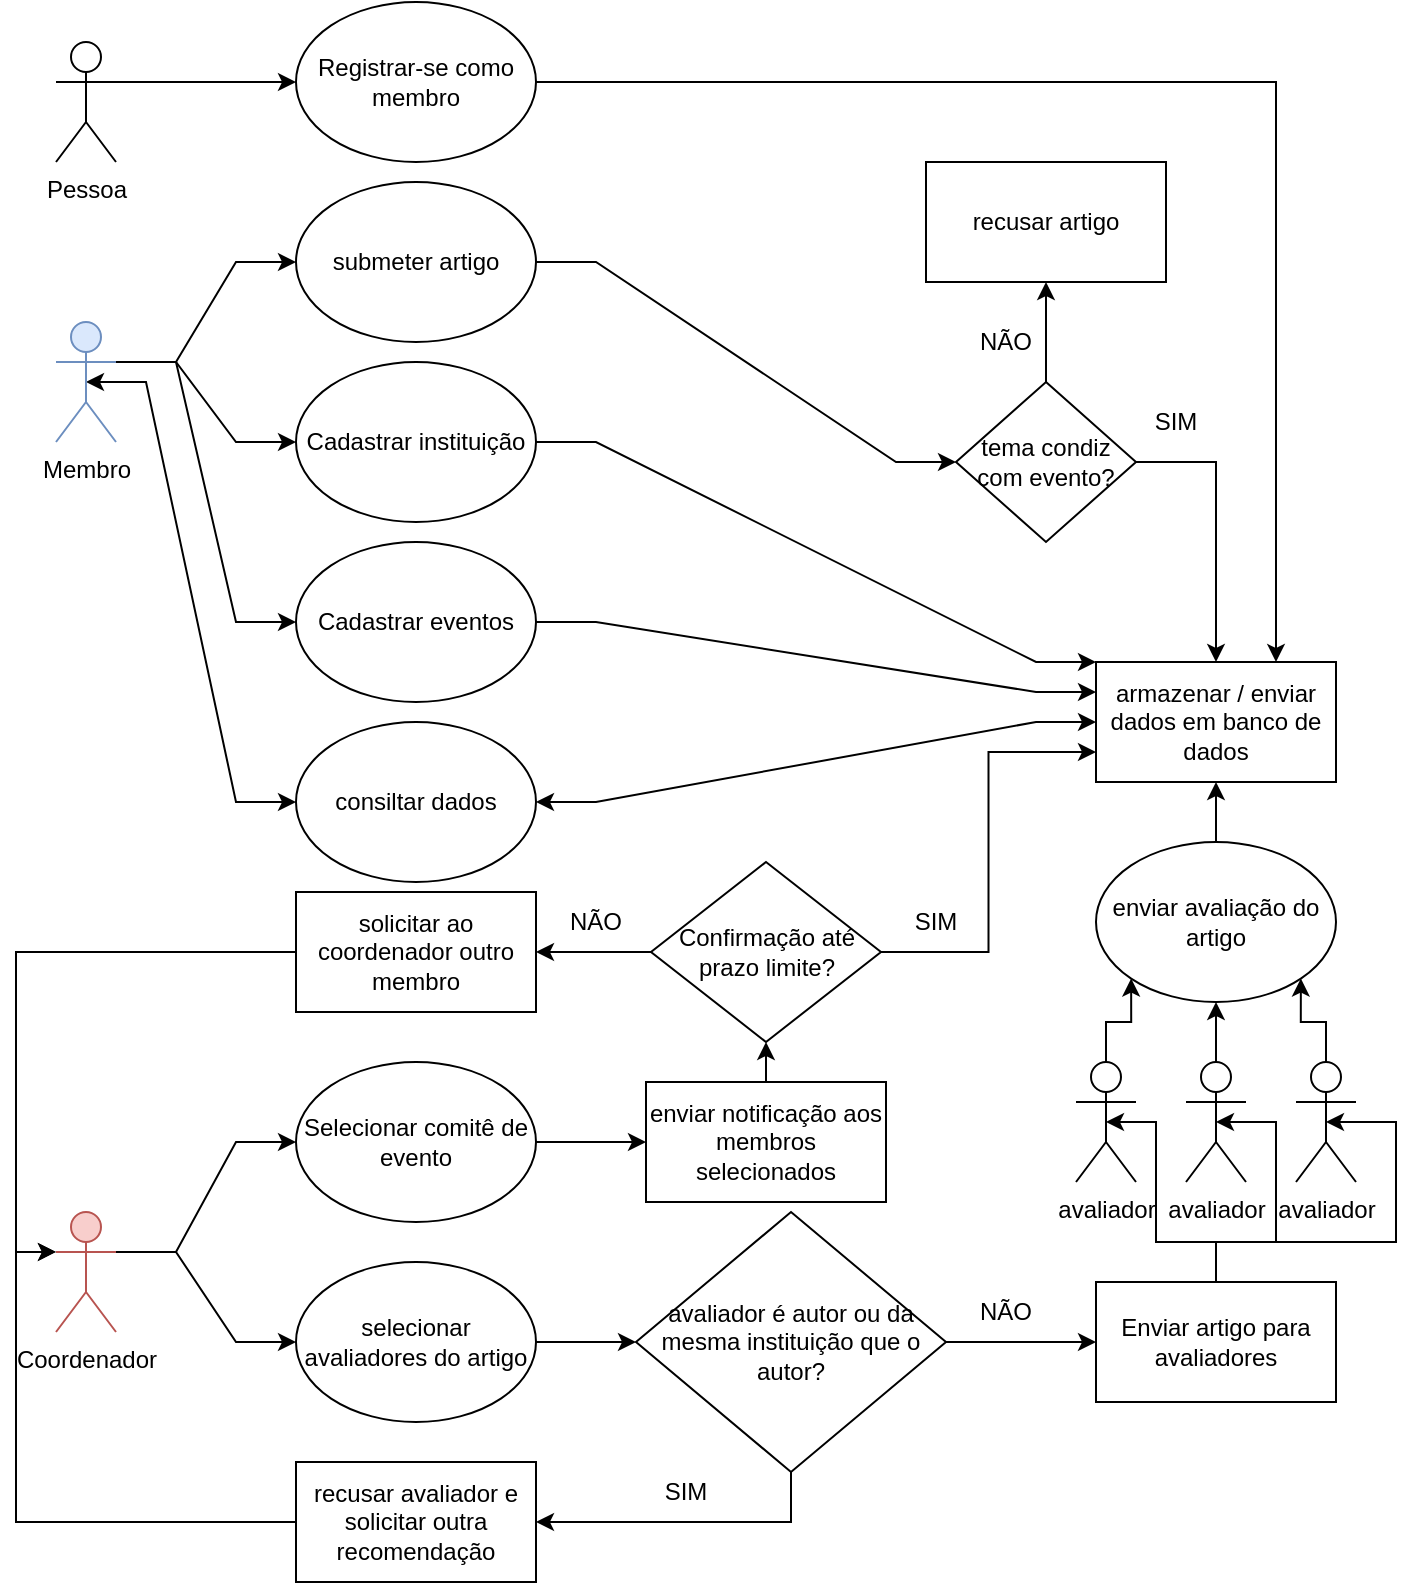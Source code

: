 <mxfile version="19.0.3" type="github">
  <diagram id="8JU_U9Y3DcdZJbbYmd21" name="Page-1">
    <mxGraphModel dx="907" dy="514" grid="1" gridSize="10" guides="1" tooltips="1" connect="1" arrows="1" fold="1" page="1" pageScale="1" pageWidth="850" pageHeight="1100" math="0" shadow="0">
      <root>
        <mxCell id="0" />
        <mxCell id="1" parent="0" />
        <mxCell id="NkB1lSJiVC8DAfF1Eu-Q-7" style="edgeStyle=orthogonalEdgeStyle;rounded=0;orthogonalLoop=1;jettySize=auto;html=1;exitX=1;exitY=0.333;exitDx=0;exitDy=0;exitPerimeter=0;entryX=0;entryY=0.5;entryDx=0;entryDy=0;" edge="1" parent="1" source="NkB1lSJiVC8DAfF1Eu-Q-1" target="NkB1lSJiVC8DAfF1Eu-Q-4">
          <mxGeometry relative="1" as="geometry" />
        </mxCell>
        <mxCell id="NkB1lSJiVC8DAfF1Eu-Q-1" value="Pessoa" style="shape=umlActor;verticalLabelPosition=bottom;verticalAlign=top;html=1;outlineConnect=0;" vertex="1" parent="1">
          <mxGeometry x="110" y="50" width="30" height="60" as="geometry" />
        </mxCell>
        <mxCell id="NkB1lSJiVC8DAfF1Eu-Q-78" style="edgeStyle=orthogonalEdgeStyle;rounded=0;orthogonalLoop=1;jettySize=auto;html=1;exitX=1;exitY=0.5;exitDx=0;exitDy=0;entryX=0.75;entryY=0;entryDx=0;entryDy=0;" edge="1" parent="1" source="NkB1lSJiVC8DAfF1Eu-Q-4" target="NkB1lSJiVC8DAfF1Eu-Q-44">
          <mxGeometry relative="1" as="geometry" />
        </mxCell>
        <mxCell id="NkB1lSJiVC8DAfF1Eu-Q-4" value="Registrar-se como membro" style="ellipse;whiteSpace=wrap;html=1;" vertex="1" parent="1">
          <mxGeometry x="230" y="30" width="120" height="80" as="geometry" />
        </mxCell>
        <mxCell id="NkB1lSJiVC8DAfF1Eu-Q-14" style="edgeStyle=entityRelationEdgeStyle;rounded=0;orthogonalLoop=1;jettySize=auto;html=1;exitX=1;exitY=0.333;exitDx=0;exitDy=0;exitPerimeter=0;entryX=0;entryY=0.5;entryDx=0;entryDy=0;" edge="1" parent="1" source="NkB1lSJiVC8DAfF1Eu-Q-8" target="NkB1lSJiVC8DAfF1Eu-Q-11">
          <mxGeometry relative="1" as="geometry" />
        </mxCell>
        <mxCell id="NkB1lSJiVC8DAfF1Eu-Q-17" style="edgeStyle=entityRelationEdgeStyle;rounded=0;orthogonalLoop=1;jettySize=auto;html=1;exitX=1;exitY=0.333;exitDx=0;exitDy=0;exitPerimeter=0;entryX=0;entryY=0.5;entryDx=0;entryDy=0;" edge="1" parent="1" source="NkB1lSJiVC8DAfF1Eu-Q-8" target="NkB1lSJiVC8DAfF1Eu-Q-16">
          <mxGeometry relative="1" as="geometry" />
        </mxCell>
        <mxCell id="NkB1lSJiVC8DAfF1Eu-Q-8" value="Coordenador" style="shape=umlActor;verticalLabelPosition=bottom;verticalAlign=top;html=1;outlineConnect=0;fillColor=#f8cecc;strokeColor=#b85450;" vertex="1" parent="1">
          <mxGeometry x="110" y="635" width="30" height="60" as="geometry" />
        </mxCell>
        <mxCell id="NkB1lSJiVC8DAfF1Eu-Q-79" style="edgeStyle=entityRelationEdgeStyle;rounded=0;orthogonalLoop=1;jettySize=auto;html=1;exitX=1;exitY=0.5;exitDx=0;exitDy=0;entryX=0;entryY=0.25;entryDx=0;entryDy=0;" edge="1" parent="1" source="NkB1lSJiVC8DAfF1Eu-Q-9" target="NkB1lSJiVC8DAfF1Eu-Q-44">
          <mxGeometry relative="1" as="geometry" />
        </mxCell>
        <mxCell id="NkB1lSJiVC8DAfF1Eu-Q-9" value="Cadastrar eventos" style="ellipse;whiteSpace=wrap;html=1;" vertex="1" parent="1">
          <mxGeometry x="230" y="300" width="120" height="80" as="geometry" />
        </mxCell>
        <mxCell id="NkB1lSJiVC8DAfF1Eu-Q-80" style="edgeStyle=entityRelationEdgeStyle;rounded=0;orthogonalLoop=1;jettySize=auto;html=1;exitX=1;exitY=0.5;exitDx=0;exitDy=0;entryX=0;entryY=0;entryDx=0;entryDy=0;" edge="1" parent="1" source="NkB1lSJiVC8DAfF1Eu-Q-10" target="NkB1lSJiVC8DAfF1Eu-Q-44">
          <mxGeometry relative="1" as="geometry" />
        </mxCell>
        <mxCell id="NkB1lSJiVC8DAfF1Eu-Q-10" value="Cadastrar instituição&lt;span style=&quot;color: rgba(0, 0, 0, 0); font-family: monospace; font-size: 0px; text-align: start;&quot;&gt;%3CmxGraphModel%3E%3Croot%3E%3CmxCell%20id%3D%220%22%2F%3E%3CmxCell%20id%3D%221%22%20parent%3D%220%22%2F%3E%3CmxCell%20id%3D%222%22%20value%3D%22Cadastrar%20eventos%22%20style%3D%22ellipse%3BwhiteSpace%3Dwrap%3Bhtml%3D1%3B%22%20vertex%3D%221%22%20parent%3D%221%22%3E%3CmxGeometry%20x%3D%22230%22%20y%3D%22220%22%20width%3D%22120%22%20height%3D%2280%22%20as%3D%22geometry%22%2F%3E%3C%2FmxCell%3E%3C%2Froot%3E%3C%2FmxGraphModel%3E&lt;/span&gt;&lt;span style=&quot;color: rgba(0, 0, 0, 0); font-family: monospace; font-size: 0px; text-align: start;&quot;&gt;%3CmxGraphModel%3E%3Croot%3E%3CmxCell%20id%3D%220%22%2F%3E%3CmxCell%20id%3D%221%22%20parent%3D%220%22%2F%3E%3CmxCell%20id%3D%222%22%20value%3D%22Cadastrar%20eventos%22%20style%3D%22ellipse%3BwhiteSpace%3Dwrap%3Bhtml%3D1%3B%22%20vertex%3D%221%22%20parent%3D%221%22%3E%3CmxGeometry%20x%3D%22230%22%20y%3D%22220%22%20width%3D%22120%22%20height%3D%2280%22%20as%3D%22geometry%22%2F%3E%3C%2FmxCell%3E%3C%2Froot%3E%3C%2FmxGraphModel%3E&lt;/span&gt;" style="ellipse;whiteSpace=wrap;html=1;" vertex="1" parent="1">
          <mxGeometry x="230" y="210" width="120" height="80" as="geometry" />
        </mxCell>
        <mxCell id="NkB1lSJiVC8DAfF1Eu-Q-38" style="edgeStyle=orthogonalEdgeStyle;rounded=0;orthogonalLoop=1;jettySize=auto;html=1;exitX=1;exitY=0.5;exitDx=0;exitDy=0;entryX=0;entryY=0.5;entryDx=0;entryDy=0;" edge="1" parent="1" source="NkB1lSJiVC8DAfF1Eu-Q-11" target="NkB1lSJiVC8DAfF1Eu-Q-37">
          <mxGeometry relative="1" as="geometry" />
        </mxCell>
        <mxCell id="NkB1lSJiVC8DAfF1Eu-Q-11" value="Selecionar comitê de evento" style="ellipse;whiteSpace=wrap;html=1;" vertex="1" parent="1">
          <mxGeometry x="230" y="560" width="120" height="80" as="geometry" />
        </mxCell>
        <mxCell id="NkB1lSJiVC8DAfF1Eu-Q-25" style="edgeStyle=orthogonalEdgeStyle;rounded=0;orthogonalLoop=1;jettySize=auto;html=1;exitX=0.5;exitY=1;exitDx=0;exitDy=0;entryX=1;entryY=0.5;entryDx=0;entryDy=0;" edge="1" parent="1" source="NkB1lSJiVC8DAfF1Eu-Q-15" target="NkB1lSJiVC8DAfF1Eu-Q-21">
          <mxGeometry relative="1" as="geometry" />
        </mxCell>
        <mxCell id="NkB1lSJiVC8DAfF1Eu-Q-35" style="edgeStyle=orthogonalEdgeStyle;rounded=0;orthogonalLoop=1;jettySize=auto;html=1;exitX=1;exitY=0.5;exitDx=0;exitDy=0;entryX=0;entryY=0.5;entryDx=0;entryDy=0;" edge="1" parent="1" source="NkB1lSJiVC8DAfF1Eu-Q-15" target="NkB1lSJiVC8DAfF1Eu-Q-34">
          <mxGeometry relative="1" as="geometry" />
        </mxCell>
        <mxCell id="NkB1lSJiVC8DAfF1Eu-Q-15" value="avaliador é autor ou da mesma instituição que o autor?" style="rhombus;whiteSpace=wrap;html=1;" vertex="1" parent="1">
          <mxGeometry x="400" y="635" width="155" height="130" as="geometry" />
        </mxCell>
        <mxCell id="NkB1lSJiVC8DAfF1Eu-Q-18" style="edgeStyle=orthogonalEdgeStyle;rounded=0;orthogonalLoop=1;jettySize=auto;html=1;exitX=1;exitY=0.5;exitDx=0;exitDy=0;entryX=0;entryY=0.5;entryDx=0;entryDy=0;" edge="1" parent="1" source="NkB1lSJiVC8DAfF1Eu-Q-16" target="NkB1lSJiVC8DAfF1Eu-Q-15">
          <mxGeometry relative="1" as="geometry" />
        </mxCell>
        <mxCell id="NkB1lSJiVC8DAfF1Eu-Q-16" value="selecionar avaliadores do artigo" style="ellipse;whiteSpace=wrap;html=1;" vertex="1" parent="1">
          <mxGeometry x="230" y="660" width="120" height="80" as="geometry" />
        </mxCell>
        <mxCell id="NkB1lSJiVC8DAfF1Eu-Q-28" style="edgeStyle=orthogonalEdgeStyle;rounded=0;orthogonalLoop=1;jettySize=auto;html=1;exitX=0;exitY=0.5;exitDx=0;exitDy=0;entryX=0;entryY=0.333;entryDx=0;entryDy=0;entryPerimeter=0;" edge="1" parent="1" source="NkB1lSJiVC8DAfF1Eu-Q-21" target="NkB1lSJiVC8DAfF1Eu-Q-8">
          <mxGeometry relative="1" as="geometry">
            <mxPoint x="120" y="670" as="targetPoint" />
          </mxGeometry>
        </mxCell>
        <mxCell id="NkB1lSJiVC8DAfF1Eu-Q-21" value="recusar avaliador e solicitar outra recomendação" style="rounded=0;whiteSpace=wrap;html=1;" vertex="1" parent="1">
          <mxGeometry x="230" y="760" width="120" height="60" as="geometry" />
        </mxCell>
        <mxCell id="NkB1lSJiVC8DAfF1Eu-Q-31" style="edgeStyle=entityRelationEdgeStyle;rounded=0;orthogonalLoop=1;jettySize=auto;html=1;exitX=1;exitY=0.333;exitDx=0;exitDy=0;exitPerimeter=0;entryX=0;entryY=0.5;entryDx=0;entryDy=0;flowAnimation=0;" edge="1" parent="1" source="NkB1lSJiVC8DAfF1Eu-Q-30" target="NkB1lSJiVC8DAfF1Eu-Q-9">
          <mxGeometry relative="1" as="geometry" />
        </mxCell>
        <mxCell id="NkB1lSJiVC8DAfF1Eu-Q-32" style="edgeStyle=entityRelationEdgeStyle;rounded=0;orthogonalLoop=1;jettySize=auto;html=1;exitX=1;exitY=0.333;exitDx=0;exitDy=0;exitPerimeter=0;entryX=0;entryY=0.5;entryDx=0;entryDy=0;" edge="1" parent="1" source="NkB1lSJiVC8DAfF1Eu-Q-30" target="NkB1lSJiVC8DAfF1Eu-Q-10">
          <mxGeometry relative="1" as="geometry" />
        </mxCell>
        <mxCell id="NkB1lSJiVC8DAfF1Eu-Q-67" style="edgeStyle=entityRelationEdgeStyle;rounded=0;orthogonalLoop=1;jettySize=auto;html=1;entryX=0;entryY=0.5;entryDx=0;entryDy=0;" edge="1" parent="1" target="NkB1lSJiVC8DAfF1Eu-Q-66">
          <mxGeometry relative="1" as="geometry">
            <mxPoint x="140" y="210" as="sourcePoint" />
          </mxGeometry>
        </mxCell>
        <mxCell id="NkB1lSJiVC8DAfF1Eu-Q-83" style="edgeStyle=entityRelationEdgeStyle;rounded=0;orthogonalLoop=1;jettySize=auto;html=1;exitX=0.5;exitY=0.5;exitDx=0;exitDy=0;exitPerimeter=0;entryX=0;entryY=0.5;entryDx=0;entryDy=0;flowAnimation=0;orthogonal=0;comic=0;startArrow=classic;startFill=1;" edge="1" parent="1" source="NkB1lSJiVC8DAfF1Eu-Q-30" target="NkB1lSJiVC8DAfF1Eu-Q-82">
          <mxGeometry relative="1" as="geometry" />
        </mxCell>
        <mxCell id="NkB1lSJiVC8DAfF1Eu-Q-30" value="Membro" style="shape=umlActor;verticalLabelPosition=bottom;verticalAlign=top;html=1;outlineConnect=0;fillColor=#dae8fc;strokeColor=#6c8ebf;" vertex="1" parent="1">
          <mxGeometry x="110" y="190" width="30" height="60" as="geometry" />
        </mxCell>
        <mxCell id="NkB1lSJiVC8DAfF1Eu-Q-33" value="SIM" style="text;html=1;strokeColor=none;fillColor=none;align=center;verticalAlign=middle;whiteSpace=wrap;rounded=0;" vertex="1" parent="1">
          <mxGeometry x="395" y="760" width="60" height="30" as="geometry" />
        </mxCell>
        <mxCell id="NkB1lSJiVC8DAfF1Eu-Q-55" style="edgeStyle=orthogonalEdgeStyle;rounded=0;orthogonalLoop=1;jettySize=auto;html=1;exitX=0.5;exitY=0;exitDx=0;exitDy=0;entryX=0.5;entryY=0.5;entryDx=0;entryDy=0;entryPerimeter=0;" edge="1" parent="1" source="NkB1lSJiVC8DAfF1Eu-Q-34" target="NkB1lSJiVC8DAfF1Eu-Q-53">
          <mxGeometry relative="1" as="geometry">
            <Array as="points">
              <mxPoint x="690" y="650" />
              <mxPoint x="660" y="650" />
              <mxPoint x="660" y="590" />
            </Array>
          </mxGeometry>
        </mxCell>
        <mxCell id="NkB1lSJiVC8DAfF1Eu-Q-57" style="edgeStyle=orthogonalEdgeStyle;rounded=0;orthogonalLoop=1;jettySize=auto;html=1;exitX=0.5;exitY=0;exitDx=0;exitDy=0;entryX=0.5;entryY=0.5;entryDx=0;entryDy=0;entryPerimeter=0;" edge="1" parent="1" source="NkB1lSJiVC8DAfF1Eu-Q-34" target="NkB1lSJiVC8DAfF1Eu-Q-52">
          <mxGeometry relative="1" as="geometry">
            <Array as="points">
              <mxPoint x="690" y="650" />
              <mxPoint x="780" y="650" />
              <mxPoint x="780" y="590" />
            </Array>
          </mxGeometry>
        </mxCell>
        <mxCell id="NkB1lSJiVC8DAfF1Eu-Q-64" style="edgeStyle=orthogonalEdgeStyle;rounded=0;orthogonalLoop=1;jettySize=auto;html=1;exitX=0.5;exitY=0;exitDx=0;exitDy=0;entryX=0.5;entryY=0.5;entryDx=0;entryDy=0;entryPerimeter=0;" edge="1" parent="1" source="NkB1lSJiVC8DAfF1Eu-Q-34" target="NkB1lSJiVC8DAfF1Eu-Q-51">
          <mxGeometry relative="1" as="geometry">
            <Array as="points">
              <mxPoint x="690" y="650" />
              <mxPoint x="720" y="650" />
              <mxPoint x="720" y="590" />
            </Array>
          </mxGeometry>
        </mxCell>
        <mxCell id="NkB1lSJiVC8DAfF1Eu-Q-34" value="Enviar artigo para avaliadores" style="rounded=0;whiteSpace=wrap;html=1;" vertex="1" parent="1">
          <mxGeometry x="630" y="670" width="120" height="60" as="geometry" />
        </mxCell>
        <mxCell id="NkB1lSJiVC8DAfF1Eu-Q-36" value="NÃO" style="text;html=1;strokeColor=none;fillColor=none;align=center;verticalAlign=middle;whiteSpace=wrap;rounded=0;" vertex="1" parent="1">
          <mxGeometry x="555" y="670" width="60" height="30" as="geometry" />
        </mxCell>
        <mxCell id="NkB1lSJiVC8DAfF1Eu-Q-41" style="edgeStyle=orthogonalEdgeStyle;rounded=0;orthogonalLoop=1;jettySize=auto;html=1;exitX=0.5;exitY=0;exitDx=0;exitDy=0;entryX=0.5;entryY=1;entryDx=0;entryDy=0;" edge="1" parent="1" source="NkB1lSJiVC8DAfF1Eu-Q-37" target="NkB1lSJiVC8DAfF1Eu-Q-39">
          <mxGeometry relative="1" as="geometry" />
        </mxCell>
        <mxCell id="NkB1lSJiVC8DAfF1Eu-Q-37" value="enviar notificação aos membros selecionados" style="rounded=0;whiteSpace=wrap;html=1;" vertex="1" parent="1">
          <mxGeometry x="405" y="570" width="120" height="60" as="geometry" />
        </mxCell>
        <mxCell id="NkB1lSJiVC8DAfF1Eu-Q-42" style="edgeStyle=orthogonalEdgeStyle;rounded=0;orthogonalLoop=1;jettySize=auto;html=1;exitX=0;exitY=0.5;exitDx=0;exitDy=0;entryX=1;entryY=0.5;entryDx=0;entryDy=0;" edge="1" parent="1" source="NkB1lSJiVC8DAfF1Eu-Q-39" target="NkB1lSJiVC8DAfF1Eu-Q-40">
          <mxGeometry relative="1" as="geometry" />
        </mxCell>
        <mxCell id="NkB1lSJiVC8DAfF1Eu-Q-47" style="edgeStyle=orthogonalEdgeStyle;rounded=0;orthogonalLoop=1;jettySize=auto;html=1;exitX=1;exitY=0.5;exitDx=0;exitDy=0;entryX=0;entryY=0.75;entryDx=0;entryDy=0;" edge="1" parent="1" source="NkB1lSJiVC8DAfF1Eu-Q-39" target="NkB1lSJiVC8DAfF1Eu-Q-44">
          <mxGeometry relative="1" as="geometry" />
        </mxCell>
        <mxCell id="NkB1lSJiVC8DAfF1Eu-Q-39" value="Confirmação até prazo limite?" style="rhombus;whiteSpace=wrap;html=1;" vertex="1" parent="1">
          <mxGeometry x="407.5" y="460" width="115" height="90" as="geometry" />
        </mxCell>
        <mxCell id="NkB1lSJiVC8DAfF1Eu-Q-43" style="edgeStyle=orthogonalEdgeStyle;rounded=0;orthogonalLoop=1;jettySize=auto;html=1;exitX=0;exitY=0.5;exitDx=0;exitDy=0;entryX=0;entryY=0.333;entryDx=0;entryDy=0;entryPerimeter=0;" edge="1" parent="1" source="NkB1lSJiVC8DAfF1Eu-Q-40" target="NkB1lSJiVC8DAfF1Eu-Q-8">
          <mxGeometry relative="1" as="geometry" />
        </mxCell>
        <mxCell id="NkB1lSJiVC8DAfF1Eu-Q-40" value="solicitar ao coordenador outro membro" style="rounded=0;whiteSpace=wrap;html=1;" vertex="1" parent="1">
          <mxGeometry x="230" y="475" width="120" height="60" as="geometry" />
        </mxCell>
        <mxCell id="NkB1lSJiVC8DAfF1Eu-Q-44" value="armazenar / enviar dados em banco de dados" style="rounded=0;whiteSpace=wrap;html=1;" vertex="1" parent="1">
          <mxGeometry x="630" y="360" width="120" height="60" as="geometry" />
        </mxCell>
        <mxCell id="NkB1lSJiVC8DAfF1Eu-Q-49" value="SIM" style="text;html=1;strokeColor=none;fillColor=none;align=center;verticalAlign=middle;whiteSpace=wrap;rounded=0;" vertex="1" parent="1">
          <mxGeometry x="520" y="475" width="60" height="30" as="geometry" />
        </mxCell>
        <mxCell id="NkB1lSJiVC8DAfF1Eu-Q-50" value="NÃO" style="text;html=1;strokeColor=none;fillColor=none;align=center;verticalAlign=middle;whiteSpace=wrap;rounded=0;" vertex="1" parent="1">
          <mxGeometry x="350" y="475" width="60" height="30" as="geometry" />
        </mxCell>
        <mxCell id="NkB1lSJiVC8DAfF1Eu-Q-61" style="edgeStyle=orthogonalEdgeStyle;rounded=0;orthogonalLoop=1;jettySize=auto;html=1;exitX=0.5;exitY=0;exitDx=0;exitDy=0;exitPerimeter=0;entryX=0.5;entryY=1;entryDx=0;entryDy=0;" edge="1" parent="1" source="NkB1lSJiVC8DAfF1Eu-Q-51" target="NkB1lSJiVC8DAfF1Eu-Q-59">
          <mxGeometry relative="1" as="geometry" />
        </mxCell>
        <mxCell id="NkB1lSJiVC8DAfF1Eu-Q-51" value="avaliador" style="shape=umlActor;verticalLabelPosition=bottom;verticalAlign=top;html=1;outlineConnect=0;" vertex="1" parent="1">
          <mxGeometry x="675" y="560" width="30" height="60" as="geometry" />
        </mxCell>
        <mxCell id="NkB1lSJiVC8DAfF1Eu-Q-62" style="edgeStyle=orthogonalEdgeStyle;rounded=0;orthogonalLoop=1;jettySize=auto;html=1;exitX=0.5;exitY=0;exitDx=0;exitDy=0;exitPerimeter=0;entryX=1;entryY=1;entryDx=0;entryDy=0;" edge="1" parent="1" source="NkB1lSJiVC8DAfF1Eu-Q-52" target="NkB1lSJiVC8DAfF1Eu-Q-59">
          <mxGeometry relative="1" as="geometry" />
        </mxCell>
        <mxCell id="NkB1lSJiVC8DAfF1Eu-Q-52" value="avaliador" style="shape=umlActor;verticalLabelPosition=bottom;verticalAlign=top;html=1;outlineConnect=0;" vertex="1" parent="1">
          <mxGeometry x="730" y="560" width="30" height="60" as="geometry" />
        </mxCell>
        <mxCell id="NkB1lSJiVC8DAfF1Eu-Q-60" style="edgeStyle=orthogonalEdgeStyle;rounded=0;orthogonalLoop=1;jettySize=auto;html=1;exitX=0.5;exitY=0;exitDx=0;exitDy=0;exitPerimeter=0;entryX=0;entryY=1;entryDx=0;entryDy=0;" edge="1" parent="1" source="NkB1lSJiVC8DAfF1Eu-Q-53" target="NkB1lSJiVC8DAfF1Eu-Q-59">
          <mxGeometry relative="1" as="geometry" />
        </mxCell>
        <mxCell id="NkB1lSJiVC8DAfF1Eu-Q-53" value="avaliador" style="shape=umlActor;verticalLabelPosition=bottom;verticalAlign=top;html=1;outlineConnect=0;" vertex="1" parent="1">
          <mxGeometry x="620" y="560" width="30" height="60" as="geometry" />
        </mxCell>
        <mxCell id="NkB1lSJiVC8DAfF1Eu-Q-63" style="edgeStyle=orthogonalEdgeStyle;rounded=0;orthogonalLoop=1;jettySize=auto;html=1;exitX=0.5;exitY=0;exitDx=0;exitDy=0;entryX=0.5;entryY=1;entryDx=0;entryDy=0;" edge="1" parent="1" source="NkB1lSJiVC8DAfF1Eu-Q-59" target="NkB1lSJiVC8DAfF1Eu-Q-44">
          <mxGeometry relative="1" as="geometry" />
        </mxCell>
        <mxCell id="NkB1lSJiVC8DAfF1Eu-Q-59" value="enviar avaliação do artigo" style="ellipse;whiteSpace=wrap;html=1;" vertex="1" parent="1">
          <mxGeometry x="630" y="450" width="120" height="80" as="geometry" />
        </mxCell>
        <mxCell id="NkB1lSJiVC8DAfF1Eu-Q-69" style="edgeStyle=entityRelationEdgeStyle;rounded=0;orthogonalLoop=1;jettySize=auto;html=1;exitX=1;exitY=0.5;exitDx=0;exitDy=0;entryX=0;entryY=0.5;entryDx=0;entryDy=0;" edge="1" parent="1" source="NkB1lSJiVC8DAfF1Eu-Q-66" target="NkB1lSJiVC8DAfF1Eu-Q-68">
          <mxGeometry relative="1" as="geometry" />
        </mxCell>
        <mxCell id="NkB1lSJiVC8DAfF1Eu-Q-66" value="submeter artigo" style="ellipse;whiteSpace=wrap;html=1;" vertex="1" parent="1">
          <mxGeometry x="230" y="120" width="120" height="80" as="geometry" />
        </mxCell>
        <mxCell id="NkB1lSJiVC8DAfF1Eu-Q-76" style="edgeStyle=orthogonalEdgeStyle;rounded=0;orthogonalLoop=1;jettySize=auto;html=1;exitX=1;exitY=0.5;exitDx=0;exitDy=0;entryX=0.5;entryY=0;entryDx=0;entryDy=0;" edge="1" parent="1" source="NkB1lSJiVC8DAfF1Eu-Q-68" target="NkB1lSJiVC8DAfF1Eu-Q-44">
          <mxGeometry relative="1" as="geometry" />
        </mxCell>
        <mxCell id="NkB1lSJiVC8DAfF1Eu-Q-81" style="edgeStyle=orthogonalEdgeStyle;rounded=0;orthogonalLoop=1;jettySize=auto;html=1;exitX=0.5;exitY=0;exitDx=0;exitDy=0;entryX=0.5;entryY=1;entryDx=0;entryDy=0;" edge="1" parent="1" source="NkB1lSJiVC8DAfF1Eu-Q-68" target="NkB1lSJiVC8DAfF1Eu-Q-72">
          <mxGeometry relative="1" as="geometry" />
        </mxCell>
        <mxCell id="NkB1lSJiVC8DAfF1Eu-Q-68" value="tema condiz com evento?" style="rhombus;whiteSpace=wrap;html=1;" vertex="1" parent="1">
          <mxGeometry x="560" y="220" width="90" height="80" as="geometry" />
        </mxCell>
        <mxCell id="NkB1lSJiVC8DAfF1Eu-Q-71" value="SIM" style="text;html=1;strokeColor=none;fillColor=none;align=center;verticalAlign=middle;whiteSpace=wrap;rounded=0;" vertex="1" parent="1">
          <mxGeometry x="640" y="225" width="60" height="30" as="geometry" />
        </mxCell>
        <mxCell id="NkB1lSJiVC8DAfF1Eu-Q-72" value="recusar artigo" style="rounded=0;whiteSpace=wrap;html=1;" vertex="1" parent="1">
          <mxGeometry x="545" y="110" width="120" height="60" as="geometry" />
        </mxCell>
        <mxCell id="NkB1lSJiVC8DAfF1Eu-Q-74" value="NÃO" style="text;html=1;strokeColor=none;fillColor=none;align=center;verticalAlign=middle;whiteSpace=wrap;rounded=0;" vertex="1" parent="1">
          <mxGeometry x="555" y="185" width="60" height="30" as="geometry" />
        </mxCell>
        <mxCell id="NkB1lSJiVC8DAfF1Eu-Q-84" style="edgeStyle=entityRelationEdgeStyle;rounded=0;orthogonalLoop=1;jettySize=auto;html=1;exitX=1;exitY=0.5;exitDx=0;exitDy=0;entryX=0;entryY=0.5;entryDx=0;entryDy=0;startArrow=classic;startFill=1;" edge="1" parent="1" source="NkB1lSJiVC8DAfF1Eu-Q-82" target="NkB1lSJiVC8DAfF1Eu-Q-44">
          <mxGeometry relative="1" as="geometry" />
        </mxCell>
        <mxCell id="NkB1lSJiVC8DAfF1Eu-Q-82" value="consiltar dados" style="ellipse;whiteSpace=wrap;html=1;" vertex="1" parent="1">
          <mxGeometry x="230" y="390" width="120" height="80" as="geometry" />
        </mxCell>
      </root>
    </mxGraphModel>
  </diagram>
</mxfile>
